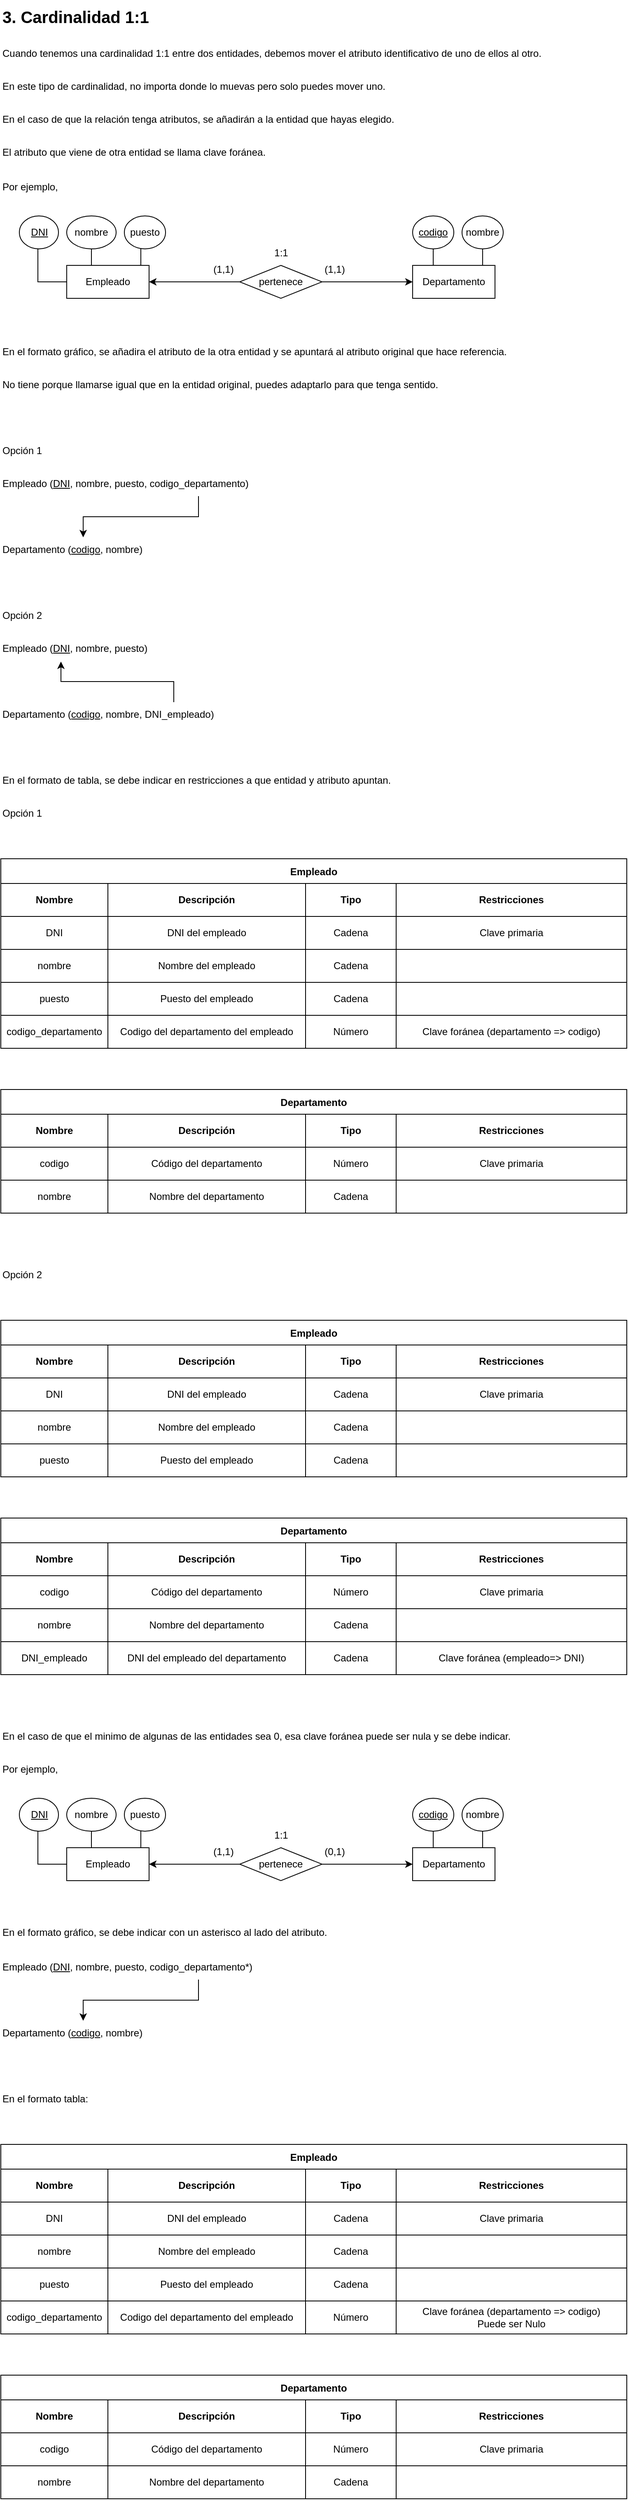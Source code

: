 <mxfile version="25.0.2">
  <diagram id="R2lEEEUBdFMjLlhIrx00" name="Page-1">
    <mxGraphModel dx="1886" dy="884" grid="1" gridSize="10" guides="1" tooltips="1" connect="1" arrows="1" fold="1" page="1" pageScale="1" pageWidth="850" pageHeight="1100" math="0" shadow="0" extFonts="Permanent Marker^https://fonts.googleapis.com/css?family=Permanent+Marker">
      <root>
        <mxCell id="0" />
        <mxCell id="1" parent="0" />
        <mxCell id="s5z8z4RTj4rYiQZwwVKc-1" value="3. Cardinalidad 1:1" style="text;html=1;align=left;verticalAlign=middle;resizable=0;points=[];autosize=1;strokeColor=none;fillColor=none;strokeWidth=0;fontSize=20;fontStyle=1" parent="1" vertex="1">
          <mxGeometry x="40" y="40" width="190" height="40" as="geometry" />
        </mxCell>
        <mxCell id="s5z8z4RTj4rYiQZwwVKc-35" value="Empleado" style="whiteSpace=wrap;html=1;align=center;" parent="1" vertex="1">
          <mxGeometry x="120" y="362" width="100" height="40" as="geometry" />
        </mxCell>
        <mxCell id="s5z8z4RTj4rYiQZwwVKc-36" style="edgeStyle=orthogonalEdgeStyle;rounded=0;orthogonalLoop=1;jettySize=auto;html=1;endArrow=none;endFill=0;" parent="1" source="s5z8z4RTj4rYiQZwwVKc-37" target="s5z8z4RTj4rYiQZwwVKc-35" edge="1">
          <mxGeometry relative="1" as="geometry" />
        </mxCell>
        <mxCell id="s5z8z4RTj4rYiQZwwVKc-37" value="nombre" style="ellipse;whiteSpace=wrap;html=1;align=center;" parent="1" vertex="1">
          <mxGeometry x="120" y="302" width="60" height="40" as="geometry" />
        </mxCell>
        <mxCell id="s5z8z4RTj4rYiQZwwVKc-38" style="edgeStyle=orthogonalEdgeStyle;rounded=0;orthogonalLoop=1;jettySize=auto;html=1;endArrow=none;endFill=0;" parent="1" edge="1">
          <mxGeometry relative="1" as="geometry">
            <Array as="points">
              <mxPoint x="85" y="382" />
            </Array>
            <mxPoint x="85" y="342" as="sourcePoint" />
            <mxPoint x="120" y="382" as="targetPoint" />
          </mxGeometry>
        </mxCell>
        <mxCell id="s5z8z4RTj4rYiQZwwVKc-39" value="DNI" style="ellipse;whiteSpace=wrap;html=1;align=center;fontStyle=4;" parent="1" vertex="1">
          <mxGeometry x="62.5" y="302" width="47.5" height="40" as="geometry" />
        </mxCell>
        <mxCell id="s5z8z4RTj4rYiQZwwVKc-40" style="edgeStyle=orthogonalEdgeStyle;rounded=0;orthogonalLoop=1;jettySize=auto;html=1;entryX=0.796;entryY=0.011;entryDx=0;entryDy=0;endArrow=none;endFill=0;entryPerimeter=0;" parent="1" source="s5z8z4RTj4rYiQZwwVKc-41" target="s5z8z4RTj4rYiQZwwVKc-35" edge="1">
          <mxGeometry relative="1" as="geometry">
            <Array as="points">
              <mxPoint x="210" y="322" />
              <mxPoint x="210" y="362" />
              <mxPoint x="200" y="362" />
            </Array>
          </mxGeometry>
        </mxCell>
        <mxCell id="s5z8z4RTj4rYiQZwwVKc-41" value="puesto" style="ellipse;whiteSpace=wrap;html=1;align=center;" parent="1" vertex="1">
          <mxGeometry x="190" y="302" width="50" height="40" as="geometry" />
        </mxCell>
        <mxCell id="s5z8z4RTj4rYiQZwwVKc-42" value="Departamento" style="whiteSpace=wrap;html=1;align=center;" parent="1" vertex="1">
          <mxGeometry x="540" y="362" width="100" height="40" as="geometry" />
        </mxCell>
        <mxCell id="s5z8z4RTj4rYiQZwwVKc-43" style="edgeStyle=orthogonalEdgeStyle;rounded=0;orthogonalLoop=1;jettySize=auto;html=1;entryX=0.25;entryY=0;entryDx=0;entryDy=0;endArrow=none;endFill=0;" parent="1" source="s5z8z4RTj4rYiQZwwVKc-44" target="s5z8z4RTj4rYiQZwwVKc-42" edge="1">
          <mxGeometry relative="1" as="geometry" />
        </mxCell>
        <mxCell id="s5z8z4RTj4rYiQZwwVKc-44" value="codigo" style="ellipse;whiteSpace=wrap;html=1;align=center;fontStyle=4;" parent="1" vertex="1">
          <mxGeometry x="540" y="302" width="50" height="40" as="geometry" />
        </mxCell>
        <mxCell id="s5z8z4RTj4rYiQZwwVKc-45" value="nombre" style="ellipse;whiteSpace=wrap;html=1;align=center;" parent="1" vertex="1">
          <mxGeometry x="600" y="302" width="50" height="40" as="geometry" />
        </mxCell>
        <mxCell id="s5z8z4RTj4rYiQZwwVKc-46" style="edgeStyle=orthogonalEdgeStyle;rounded=0;orthogonalLoop=1;jettySize=auto;html=1;entryX=0.841;entryY=-0.018;entryDx=0;entryDy=0;entryPerimeter=0;endArrow=none;endFill=0;" parent="1" source="s5z8z4RTj4rYiQZwwVKc-45" target="s5z8z4RTj4rYiQZwwVKc-42" edge="1">
          <mxGeometry relative="1" as="geometry" />
        </mxCell>
        <mxCell id="s5z8z4RTj4rYiQZwwVKc-47" style="edgeStyle=orthogonalEdgeStyle;rounded=0;orthogonalLoop=1;jettySize=auto;html=1;entryX=1;entryY=0.5;entryDx=0;entryDy=0;" parent="1" source="s5z8z4RTj4rYiQZwwVKc-49" target="s5z8z4RTj4rYiQZwwVKc-35" edge="1">
          <mxGeometry relative="1" as="geometry" />
        </mxCell>
        <mxCell id="s5z8z4RTj4rYiQZwwVKc-48" style="edgeStyle=orthogonalEdgeStyle;rounded=0;orthogonalLoop=1;jettySize=auto;html=1;entryX=0;entryY=0.5;entryDx=0;entryDy=0;" parent="1" source="s5z8z4RTj4rYiQZwwVKc-49" target="s5z8z4RTj4rYiQZwwVKc-42" edge="1">
          <mxGeometry relative="1" as="geometry" />
        </mxCell>
        <mxCell id="s5z8z4RTj4rYiQZwwVKc-49" value="pertenece" style="shape=rhombus;perimeter=rhombusPerimeter;whiteSpace=wrap;html=1;align=center;" parent="1" vertex="1">
          <mxGeometry x="330" y="362" width="100" height="40" as="geometry" />
        </mxCell>
        <mxCell id="s5z8z4RTj4rYiQZwwVKc-50" value="(1,1)" style="text;html=1;align=center;verticalAlign=middle;resizable=0;points=[];autosize=1;strokeColor=none;fillColor=none;" parent="1" vertex="1">
          <mxGeometry x="420" y="352" width="50" height="30" as="geometry" />
        </mxCell>
        <mxCell id="s5z8z4RTj4rYiQZwwVKc-51" value="(1,1)" style="text;html=1;align=center;verticalAlign=middle;resizable=0;points=[];autosize=1;strokeColor=none;fillColor=none;" parent="1" vertex="1">
          <mxGeometry x="285" y="352" width="50" height="30" as="geometry" />
        </mxCell>
        <mxCell id="s5z8z4RTj4rYiQZwwVKc-52" value="1:1" style="text;html=1;align=center;verticalAlign=middle;resizable=0;points=[];autosize=1;strokeColor=none;fillColor=none;" parent="1" vertex="1">
          <mxGeometry x="360" y="332" width="40" height="30" as="geometry" />
        </mxCell>
        <mxCell id="s5z8z4RTj4rYiQZwwVKc-93" value="Cuando tenemos una cardinalidad 1:1 entre dos entidades, debemos mover el atributo identificativo de uno de ellos al otro." style="text;html=1;align=left;verticalAlign=middle;resizable=0;points=[];autosize=1;strokeColor=none;fillColor=none;" parent="1" vertex="1">
          <mxGeometry x="40" y="90" width="680" height="30" as="geometry" />
        </mxCell>
        <mxCell id="s5z8z4RTj4rYiQZwwVKc-95" value="En este tipo de cardinalidad, no importa donde lo muevas pero solo puedes mover uno." style="text;html=1;align=left;verticalAlign=middle;resizable=0;points=[];autosize=1;strokeColor=none;fillColor=none;" parent="1" vertex="1">
          <mxGeometry x="40" y="130" width="490" height="30" as="geometry" />
        </mxCell>
        <mxCell id="s5z8z4RTj4rYiQZwwVKc-96" value="Por ejemplo," style="text;html=1;align=left;verticalAlign=middle;resizable=0;points=[];autosize=1;strokeColor=none;fillColor=none;" parent="1" vertex="1">
          <mxGeometry x="40" y="252" width="90" height="30" as="geometry" />
        </mxCell>
        <mxCell id="s5z8z4RTj4rYiQZwwVKc-97" value="En el formato gráfico, se añadira el atributo de la otra entidad y se apuntará al atributo original que hace referencia." style="text;html=1;align=left;verticalAlign=middle;resizable=0;points=[];autosize=1;strokeColor=none;fillColor=none;" parent="1" vertex="1">
          <mxGeometry x="40" y="452" width="640" height="30" as="geometry" />
        </mxCell>
        <mxCell id="s5z8z4RTj4rYiQZwwVKc-98" value="El atributo que viene de otra entidad se llama clave foránea." style="text;html=1;align=left;verticalAlign=middle;resizable=0;points=[];autosize=1;strokeColor=none;fillColor=none;" parent="1" vertex="1">
          <mxGeometry x="40" y="210" width="340" height="30" as="geometry" />
        </mxCell>
        <mxCell id="s5z8z4RTj4rYiQZwwVKc-105" style="edgeStyle=orthogonalEdgeStyle;rounded=0;orthogonalLoop=1;jettySize=auto;html=1;" parent="1" source="s5z8z4RTj4rYiQZwwVKc-99" target="s5z8z4RTj4rYiQZwwVKc-104" edge="1">
          <mxGeometry relative="1" as="geometry">
            <mxPoint x="290" y="662" as="sourcePoint" />
            <Array as="points">
              <mxPoint x="280" y="667" />
              <mxPoint x="140" y="667" />
            </Array>
          </mxGeometry>
        </mxCell>
        <mxCell id="s5z8z4RTj4rYiQZwwVKc-99" value="Empleado (&lt;u&gt;DNI&lt;/u&gt;, nombre, puesto, codigo_departamento)" style="text;html=1;align=left;verticalAlign=middle;resizable=0;points=[];autosize=1;strokeColor=none;fillColor=none;" parent="1" vertex="1">
          <mxGeometry x="40" y="612" width="320" height="30" as="geometry" />
        </mxCell>
        <mxCell id="s5z8z4RTj4rYiQZwwVKc-100" value="No tiene porque llamarse igual que en la entidad original, puedes adaptarlo para que tenga sentido." style="text;html=1;align=left;verticalAlign=middle;resizable=0;points=[];autosize=1;strokeColor=none;fillColor=none;" parent="1" vertex="1">
          <mxGeometry x="40" y="492" width="550" height="30" as="geometry" />
        </mxCell>
        <mxCell id="s5z8z4RTj4rYiQZwwVKc-101" value="Opción 1" style="text;html=1;align=left;verticalAlign=middle;resizable=0;points=[];autosize=1;strokeColor=none;fillColor=none;" parent="1" vertex="1">
          <mxGeometry x="40" y="572" width="70" height="30" as="geometry" />
        </mxCell>
        <mxCell id="s5z8z4RTj4rYiQZwwVKc-102" value="Opción 2" style="text;html=1;align=left;verticalAlign=middle;resizable=0;points=[];autosize=1;strokeColor=none;fillColor=none;" parent="1" vertex="1">
          <mxGeometry x="40" y="772" width="70" height="30" as="geometry" />
        </mxCell>
        <mxCell id="s5z8z4RTj4rYiQZwwVKc-104" value="Departamento (&lt;u&gt;codigo&lt;/u&gt;, nombre)" style="text;html=1;align=left;verticalAlign=middle;resizable=0;points=[];autosize=1;strokeColor=none;fillColor=none;" parent="1" vertex="1">
          <mxGeometry x="40" y="692" width="190" height="30" as="geometry" />
        </mxCell>
        <mxCell id="s5z8z4RTj4rYiQZwwVKc-106" value="Empleado (&lt;u&gt;DNI&lt;/u&gt;, nombre, puesto)" style="text;html=1;align=left;verticalAlign=middle;resizable=0;points=[];autosize=1;strokeColor=none;fillColor=none;" parent="1" vertex="1">
          <mxGeometry x="40" y="812" width="200" height="30" as="geometry" />
        </mxCell>
        <mxCell id="s5z8z4RTj4rYiQZwwVKc-107" value="Departamento (&lt;u&gt;codigo&lt;/u&gt;, nombre, DNI_empleado)" style="text;html=1;align=left;verticalAlign=middle;resizable=0;points=[];autosize=1;strokeColor=none;fillColor=none;" parent="1" vertex="1">
          <mxGeometry x="40" y="892" width="280" height="30" as="geometry" />
        </mxCell>
        <mxCell id="s5z8z4RTj4rYiQZwwVKc-109" style="edgeStyle=orthogonalEdgeStyle;rounded=0;orthogonalLoop=1;jettySize=auto;html=1;entryX=0.365;entryY=1.024;entryDx=0;entryDy=0;entryPerimeter=0;" parent="1" source="s5z8z4RTj4rYiQZwwVKc-107" target="s5z8z4RTj4rYiQZwwVKc-106" edge="1">
          <mxGeometry relative="1" as="geometry">
            <Array as="points">
              <mxPoint x="250" y="867" />
              <mxPoint x="113" y="867" />
            </Array>
          </mxGeometry>
        </mxCell>
        <mxCell id="s5z8z4RTj4rYiQZwwVKc-110" value="En el caso de que la relación tenga atributos, se añadirán a la entidad que hayas elegido." style="text;html=1;align=left;verticalAlign=middle;resizable=0;points=[];autosize=1;strokeColor=none;fillColor=none;" parent="1" vertex="1">
          <mxGeometry x="40" y="170" width="500" height="30" as="geometry" />
        </mxCell>
        <mxCell id="s5z8z4RTj4rYiQZwwVKc-111" value="En el formato de tabla, se debe indicar en restricciones a que entidad y atributo apuntan." style="text;html=1;align=left;verticalAlign=middle;resizable=0;points=[];autosize=1;strokeColor=none;fillColor=none;" parent="1" vertex="1">
          <mxGeometry x="40" y="972" width="500" height="30" as="geometry" />
        </mxCell>
        <mxCell id="s5z8z4RTj4rYiQZwwVKc-112" value="Empleado" style="shape=table;startSize=30;container=1;collapsible=0;childLayout=tableLayout;fontStyle=1" parent="1" vertex="1">
          <mxGeometry x="40" y="1082" width="760" height="230" as="geometry" />
        </mxCell>
        <mxCell id="s5z8z4RTj4rYiQZwwVKc-113" value="" style="shape=tableRow;horizontal=0;startSize=0;swimlaneHead=0;swimlaneBody=0;strokeColor=inherit;top=0;left=0;bottom=0;right=0;collapsible=0;dropTarget=0;fillColor=none;points=[[0,0.5],[1,0.5]];portConstraint=eastwest;" parent="s5z8z4RTj4rYiQZwwVKc-112" vertex="1">
          <mxGeometry y="30" width="760" height="40" as="geometry" />
        </mxCell>
        <mxCell id="s5z8z4RTj4rYiQZwwVKc-114" value="&lt;b&gt;Nombre&lt;/b&gt;" style="shape=partialRectangle;html=1;whiteSpace=wrap;connectable=0;strokeColor=inherit;overflow=hidden;fillColor=none;top=0;left=0;bottom=0;right=0;pointerEvents=1;" parent="s5z8z4RTj4rYiQZwwVKc-113" vertex="1">
          <mxGeometry width="130" height="40" as="geometry">
            <mxRectangle width="130" height="40" as="alternateBounds" />
          </mxGeometry>
        </mxCell>
        <mxCell id="s5z8z4RTj4rYiQZwwVKc-115" value="&lt;b&gt;Descripción&lt;/b&gt;" style="shape=partialRectangle;html=1;whiteSpace=wrap;connectable=0;strokeColor=inherit;overflow=hidden;fillColor=none;top=0;left=0;bottom=0;right=0;pointerEvents=1;" parent="s5z8z4RTj4rYiQZwwVKc-113" vertex="1">
          <mxGeometry x="130" width="240" height="40" as="geometry">
            <mxRectangle width="240" height="40" as="alternateBounds" />
          </mxGeometry>
        </mxCell>
        <mxCell id="s5z8z4RTj4rYiQZwwVKc-116" value="&lt;b&gt;Tipo&lt;/b&gt;" style="shape=partialRectangle;html=1;whiteSpace=wrap;connectable=0;strokeColor=inherit;overflow=hidden;fillColor=none;top=0;left=0;bottom=0;right=0;pointerEvents=1;" parent="s5z8z4RTj4rYiQZwwVKc-113" vertex="1">
          <mxGeometry x="370" width="110" height="40" as="geometry">
            <mxRectangle width="110" height="40" as="alternateBounds" />
          </mxGeometry>
        </mxCell>
        <mxCell id="s5z8z4RTj4rYiQZwwVKc-117" value="&lt;b&gt;Restricciones&lt;/b&gt;" style="shape=partialRectangle;html=1;whiteSpace=wrap;connectable=0;strokeColor=inherit;overflow=hidden;fillColor=none;top=0;left=0;bottom=0;right=0;pointerEvents=1;" parent="s5z8z4RTj4rYiQZwwVKc-113" vertex="1">
          <mxGeometry x="480" width="280" height="40" as="geometry">
            <mxRectangle width="280" height="40" as="alternateBounds" />
          </mxGeometry>
        </mxCell>
        <mxCell id="s5z8z4RTj4rYiQZwwVKc-118" value="" style="shape=tableRow;horizontal=0;startSize=0;swimlaneHead=0;swimlaneBody=0;strokeColor=inherit;top=0;left=0;bottom=0;right=0;collapsible=0;dropTarget=0;fillColor=none;points=[[0,0.5],[1,0.5]];portConstraint=eastwest;" parent="s5z8z4RTj4rYiQZwwVKc-112" vertex="1">
          <mxGeometry y="70" width="760" height="40" as="geometry" />
        </mxCell>
        <mxCell id="s5z8z4RTj4rYiQZwwVKc-119" value="DNI" style="shape=partialRectangle;html=1;whiteSpace=wrap;connectable=0;strokeColor=inherit;overflow=hidden;fillColor=none;top=0;left=0;bottom=0;right=0;pointerEvents=1;" parent="s5z8z4RTj4rYiQZwwVKc-118" vertex="1">
          <mxGeometry width="130" height="40" as="geometry">
            <mxRectangle width="130" height="40" as="alternateBounds" />
          </mxGeometry>
        </mxCell>
        <mxCell id="s5z8z4RTj4rYiQZwwVKc-120" value="DNI del empleado" style="shape=partialRectangle;html=1;whiteSpace=wrap;connectable=0;strokeColor=inherit;overflow=hidden;fillColor=none;top=0;left=0;bottom=0;right=0;pointerEvents=1;" parent="s5z8z4RTj4rYiQZwwVKc-118" vertex="1">
          <mxGeometry x="130" width="240" height="40" as="geometry">
            <mxRectangle width="240" height="40" as="alternateBounds" />
          </mxGeometry>
        </mxCell>
        <mxCell id="s5z8z4RTj4rYiQZwwVKc-121" value="Cadena" style="shape=partialRectangle;html=1;whiteSpace=wrap;connectable=0;strokeColor=inherit;overflow=hidden;fillColor=none;top=0;left=0;bottom=0;right=0;pointerEvents=1;" parent="s5z8z4RTj4rYiQZwwVKc-118" vertex="1">
          <mxGeometry x="370" width="110" height="40" as="geometry">
            <mxRectangle width="110" height="40" as="alternateBounds" />
          </mxGeometry>
        </mxCell>
        <mxCell id="s5z8z4RTj4rYiQZwwVKc-122" value="Clave primaria" style="shape=partialRectangle;html=1;whiteSpace=wrap;connectable=0;strokeColor=inherit;overflow=hidden;fillColor=none;top=0;left=0;bottom=0;right=0;pointerEvents=1;" parent="s5z8z4RTj4rYiQZwwVKc-118" vertex="1">
          <mxGeometry x="480" width="280" height="40" as="geometry">
            <mxRectangle width="280" height="40" as="alternateBounds" />
          </mxGeometry>
        </mxCell>
        <mxCell id="s5z8z4RTj4rYiQZwwVKc-123" style="shape=tableRow;horizontal=0;startSize=0;swimlaneHead=0;swimlaneBody=0;strokeColor=inherit;top=0;left=0;bottom=0;right=0;collapsible=0;dropTarget=0;fillColor=none;points=[[0,0.5],[1,0.5]];portConstraint=eastwest;" parent="s5z8z4RTj4rYiQZwwVKc-112" vertex="1">
          <mxGeometry y="110" width="760" height="40" as="geometry" />
        </mxCell>
        <mxCell id="s5z8z4RTj4rYiQZwwVKc-124" value="nombre" style="shape=partialRectangle;html=1;whiteSpace=wrap;connectable=0;strokeColor=inherit;overflow=hidden;fillColor=none;top=0;left=0;bottom=0;right=0;pointerEvents=1;" parent="s5z8z4RTj4rYiQZwwVKc-123" vertex="1">
          <mxGeometry width="130" height="40" as="geometry">
            <mxRectangle width="130" height="40" as="alternateBounds" />
          </mxGeometry>
        </mxCell>
        <mxCell id="s5z8z4RTj4rYiQZwwVKc-125" value="Nombre del empleado" style="shape=partialRectangle;html=1;whiteSpace=wrap;connectable=0;strokeColor=inherit;overflow=hidden;fillColor=none;top=0;left=0;bottom=0;right=0;pointerEvents=1;" parent="s5z8z4RTj4rYiQZwwVKc-123" vertex="1">
          <mxGeometry x="130" width="240" height="40" as="geometry">
            <mxRectangle width="240" height="40" as="alternateBounds" />
          </mxGeometry>
        </mxCell>
        <mxCell id="s5z8z4RTj4rYiQZwwVKc-126" value="Cadena" style="shape=partialRectangle;html=1;whiteSpace=wrap;connectable=0;strokeColor=inherit;overflow=hidden;fillColor=none;top=0;left=0;bottom=0;right=0;pointerEvents=1;" parent="s5z8z4RTj4rYiQZwwVKc-123" vertex="1">
          <mxGeometry x="370" width="110" height="40" as="geometry">
            <mxRectangle width="110" height="40" as="alternateBounds" />
          </mxGeometry>
        </mxCell>
        <mxCell id="s5z8z4RTj4rYiQZwwVKc-127" style="shape=partialRectangle;html=1;whiteSpace=wrap;connectable=0;strokeColor=inherit;overflow=hidden;fillColor=none;top=0;left=0;bottom=0;right=0;pointerEvents=1;" parent="s5z8z4RTj4rYiQZwwVKc-123" vertex="1">
          <mxGeometry x="480" width="280" height="40" as="geometry">
            <mxRectangle width="280" height="40" as="alternateBounds" />
          </mxGeometry>
        </mxCell>
        <mxCell id="s5z8z4RTj4rYiQZwwVKc-128" style="shape=tableRow;horizontal=0;startSize=0;swimlaneHead=0;swimlaneBody=0;strokeColor=inherit;top=0;left=0;bottom=0;right=0;collapsible=0;dropTarget=0;fillColor=none;points=[[0,0.5],[1,0.5]];portConstraint=eastwest;" parent="s5z8z4RTj4rYiQZwwVKc-112" vertex="1">
          <mxGeometry y="150" width="760" height="40" as="geometry" />
        </mxCell>
        <mxCell id="s5z8z4RTj4rYiQZwwVKc-129" value="puesto" style="shape=partialRectangle;html=1;whiteSpace=wrap;connectable=0;strokeColor=inherit;overflow=hidden;fillColor=none;top=0;left=0;bottom=0;right=0;pointerEvents=1;" parent="s5z8z4RTj4rYiQZwwVKc-128" vertex="1">
          <mxGeometry width="130" height="40" as="geometry">
            <mxRectangle width="130" height="40" as="alternateBounds" />
          </mxGeometry>
        </mxCell>
        <mxCell id="s5z8z4RTj4rYiQZwwVKc-130" value="Puesto del empleado" style="shape=partialRectangle;html=1;whiteSpace=wrap;connectable=0;strokeColor=inherit;overflow=hidden;fillColor=none;top=0;left=0;bottom=0;right=0;pointerEvents=1;" parent="s5z8z4RTj4rYiQZwwVKc-128" vertex="1">
          <mxGeometry x="130" width="240" height="40" as="geometry">
            <mxRectangle width="240" height="40" as="alternateBounds" />
          </mxGeometry>
        </mxCell>
        <mxCell id="s5z8z4RTj4rYiQZwwVKc-131" value="Cadena" style="shape=partialRectangle;html=1;whiteSpace=wrap;connectable=0;strokeColor=inherit;overflow=hidden;fillColor=none;top=0;left=0;bottom=0;right=0;pointerEvents=1;" parent="s5z8z4RTj4rYiQZwwVKc-128" vertex="1">
          <mxGeometry x="370" width="110" height="40" as="geometry">
            <mxRectangle width="110" height="40" as="alternateBounds" />
          </mxGeometry>
        </mxCell>
        <mxCell id="s5z8z4RTj4rYiQZwwVKc-132" value="" style="shape=partialRectangle;html=1;whiteSpace=wrap;connectable=0;strokeColor=inherit;overflow=hidden;fillColor=none;top=0;left=0;bottom=0;right=0;pointerEvents=1;" parent="s5z8z4RTj4rYiQZwwVKc-128" vertex="1">
          <mxGeometry x="480" width="280" height="40" as="geometry">
            <mxRectangle width="280" height="40" as="alternateBounds" />
          </mxGeometry>
        </mxCell>
        <mxCell id="s5z8z4RTj4rYiQZwwVKc-133" style="shape=tableRow;horizontal=0;startSize=0;swimlaneHead=0;swimlaneBody=0;strokeColor=inherit;top=0;left=0;bottom=0;right=0;collapsible=0;dropTarget=0;fillColor=none;points=[[0,0.5],[1,0.5]];portConstraint=eastwest;" parent="s5z8z4RTj4rYiQZwwVKc-112" vertex="1">
          <mxGeometry y="190" width="760" height="40" as="geometry" />
        </mxCell>
        <mxCell id="s5z8z4RTj4rYiQZwwVKc-134" value="&lt;span style=&quot;text-align: left; text-wrap: nowrap;&quot;&gt;codigo_departamento&lt;/span&gt;" style="shape=partialRectangle;html=1;whiteSpace=wrap;connectable=0;strokeColor=inherit;overflow=hidden;fillColor=none;top=0;left=0;bottom=0;right=0;pointerEvents=1;" parent="s5z8z4RTj4rYiQZwwVKc-133" vertex="1">
          <mxGeometry width="130" height="40" as="geometry">
            <mxRectangle width="130" height="40" as="alternateBounds" />
          </mxGeometry>
        </mxCell>
        <mxCell id="s5z8z4RTj4rYiQZwwVKc-135" value="Codigo del departamento del empleado" style="shape=partialRectangle;html=1;whiteSpace=wrap;connectable=0;strokeColor=inherit;overflow=hidden;fillColor=none;top=0;left=0;bottom=0;right=0;pointerEvents=1;" parent="s5z8z4RTj4rYiQZwwVKc-133" vertex="1">
          <mxGeometry x="130" width="240" height="40" as="geometry">
            <mxRectangle width="240" height="40" as="alternateBounds" />
          </mxGeometry>
        </mxCell>
        <mxCell id="s5z8z4RTj4rYiQZwwVKc-136" value="Número" style="shape=partialRectangle;html=1;whiteSpace=wrap;connectable=0;strokeColor=inherit;overflow=hidden;fillColor=none;top=0;left=0;bottom=0;right=0;pointerEvents=1;" parent="s5z8z4RTj4rYiQZwwVKc-133" vertex="1">
          <mxGeometry x="370" width="110" height="40" as="geometry">
            <mxRectangle width="110" height="40" as="alternateBounds" />
          </mxGeometry>
        </mxCell>
        <mxCell id="s5z8z4RTj4rYiQZwwVKc-137" value="Clave foránea (departamento =&amp;gt; codigo)" style="shape=partialRectangle;html=1;whiteSpace=wrap;connectable=0;strokeColor=inherit;overflow=hidden;fillColor=none;top=0;left=0;bottom=0;right=0;pointerEvents=1;" parent="s5z8z4RTj4rYiQZwwVKc-133" vertex="1">
          <mxGeometry x="480" width="280" height="40" as="geometry">
            <mxRectangle width="280" height="40" as="alternateBounds" />
          </mxGeometry>
        </mxCell>
        <mxCell id="s5z8z4RTj4rYiQZwwVKc-153" value="Departamento" style="shape=table;startSize=30;container=1;collapsible=0;childLayout=tableLayout;fontStyle=1" parent="1" vertex="1">
          <mxGeometry x="40" y="1362" width="760" height="150" as="geometry" />
        </mxCell>
        <mxCell id="s5z8z4RTj4rYiQZwwVKc-154" value="" style="shape=tableRow;horizontal=0;startSize=0;swimlaneHead=0;swimlaneBody=0;strokeColor=inherit;top=0;left=0;bottom=0;right=0;collapsible=0;dropTarget=0;fillColor=none;points=[[0,0.5],[1,0.5]];portConstraint=eastwest;" parent="s5z8z4RTj4rYiQZwwVKc-153" vertex="1">
          <mxGeometry y="30" width="760" height="40" as="geometry" />
        </mxCell>
        <mxCell id="s5z8z4RTj4rYiQZwwVKc-155" value="&lt;b&gt;Nombre&lt;/b&gt;" style="shape=partialRectangle;html=1;whiteSpace=wrap;connectable=0;strokeColor=inherit;overflow=hidden;fillColor=none;top=0;left=0;bottom=0;right=0;pointerEvents=1;" parent="s5z8z4RTj4rYiQZwwVKc-154" vertex="1">
          <mxGeometry width="130" height="40" as="geometry">
            <mxRectangle width="130" height="40" as="alternateBounds" />
          </mxGeometry>
        </mxCell>
        <mxCell id="s5z8z4RTj4rYiQZwwVKc-156" value="&lt;b&gt;Descripción&lt;/b&gt;" style="shape=partialRectangle;html=1;whiteSpace=wrap;connectable=0;strokeColor=inherit;overflow=hidden;fillColor=none;top=0;left=0;bottom=0;right=0;pointerEvents=1;" parent="s5z8z4RTj4rYiQZwwVKc-154" vertex="1">
          <mxGeometry x="130" width="240" height="40" as="geometry">
            <mxRectangle width="240" height="40" as="alternateBounds" />
          </mxGeometry>
        </mxCell>
        <mxCell id="s5z8z4RTj4rYiQZwwVKc-157" value="&lt;b&gt;Tipo&lt;/b&gt;" style="shape=partialRectangle;html=1;whiteSpace=wrap;connectable=0;strokeColor=inherit;overflow=hidden;fillColor=none;top=0;left=0;bottom=0;right=0;pointerEvents=1;" parent="s5z8z4RTj4rYiQZwwVKc-154" vertex="1">
          <mxGeometry x="370" width="110" height="40" as="geometry">
            <mxRectangle width="110" height="40" as="alternateBounds" />
          </mxGeometry>
        </mxCell>
        <mxCell id="s5z8z4RTj4rYiQZwwVKc-158" value="&lt;b&gt;Restricciones&lt;/b&gt;" style="shape=partialRectangle;html=1;whiteSpace=wrap;connectable=0;strokeColor=inherit;overflow=hidden;fillColor=none;top=0;left=0;bottom=0;right=0;pointerEvents=1;" parent="s5z8z4RTj4rYiQZwwVKc-154" vertex="1">
          <mxGeometry x="480" width="280" height="40" as="geometry">
            <mxRectangle width="280" height="40" as="alternateBounds" />
          </mxGeometry>
        </mxCell>
        <mxCell id="s5z8z4RTj4rYiQZwwVKc-159" value="" style="shape=tableRow;horizontal=0;startSize=0;swimlaneHead=0;swimlaneBody=0;strokeColor=inherit;top=0;left=0;bottom=0;right=0;collapsible=0;dropTarget=0;fillColor=none;points=[[0,0.5],[1,0.5]];portConstraint=eastwest;" parent="s5z8z4RTj4rYiQZwwVKc-153" vertex="1">
          <mxGeometry y="70" width="760" height="40" as="geometry" />
        </mxCell>
        <mxCell id="s5z8z4RTj4rYiQZwwVKc-160" value="codigo" style="shape=partialRectangle;html=1;whiteSpace=wrap;connectable=0;strokeColor=inherit;overflow=hidden;fillColor=none;top=0;left=0;bottom=0;right=0;pointerEvents=1;" parent="s5z8z4RTj4rYiQZwwVKc-159" vertex="1">
          <mxGeometry width="130" height="40" as="geometry">
            <mxRectangle width="130" height="40" as="alternateBounds" />
          </mxGeometry>
        </mxCell>
        <mxCell id="s5z8z4RTj4rYiQZwwVKc-161" value="Código del departamento" style="shape=partialRectangle;html=1;whiteSpace=wrap;connectable=0;strokeColor=inherit;overflow=hidden;fillColor=none;top=0;left=0;bottom=0;right=0;pointerEvents=1;" parent="s5z8z4RTj4rYiQZwwVKc-159" vertex="1">
          <mxGeometry x="130" width="240" height="40" as="geometry">
            <mxRectangle width="240" height="40" as="alternateBounds" />
          </mxGeometry>
        </mxCell>
        <mxCell id="s5z8z4RTj4rYiQZwwVKc-162" value="Número" style="shape=partialRectangle;html=1;whiteSpace=wrap;connectable=0;strokeColor=inherit;overflow=hidden;fillColor=none;top=0;left=0;bottom=0;right=0;pointerEvents=1;" parent="s5z8z4RTj4rYiQZwwVKc-159" vertex="1">
          <mxGeometry x="370" width="110" height="40" as="geometry">
            <mxRectangle width="110" height="40" as="alternateBounds" />
          </mxGeometry>
        </mxCell>
        <mxCell id="s5z8z4RTj4rYiQZwwVKc-163" value="Clave primaria" style="shape=partialRectangle;html=1;whiteSpace=wrap;connectable=0;strokeColor=inherit;overflow=hidden;fillColor=none;top=0;left=0;bottom=0;right=0;pointerEvents=1;" parent="s5z8z4RTj4rYiQZwwVKc-159" vertex="1">
          <mxGeometry x="480" width="280" height="40" as="geometry">
            <mxRectangle width="280" height="40" as="alternateBounds" />
          </mxGeometry>
        </mxCell>
        <mxCell id="s5z8z4RTj4rYiQZwwVKc-164" style="shape=tableRow;horizontal=0;startSize=0;swimlaneHead=0;swimlaneBody=0;strokeColor=inherit;top=0;left=0;bottom=0;right=0;collapsible=0;dropTarget=0;fillColor=none;points=[[0,0.5],[1,0.5]];portConstraint=eastwest;" parent="s5z8z4RTj4rYiQZwwVKc-153" vertex="1">
          <mxGeometry y="110" width="760" height="40" as="geometry" />
        </mxCell>
        <mxCell id="s5z8z4RTj4rYiQZwwVKc-165" value="nombre" style="shape=partialRectangle;html=1;whiteSpace=wrap;connectable=0;strokeColor=inherit;overflow=hidden;fillColor=none;top=0;left=0;bottom=0;right=0;pointerEvents=1;" parent="s5z8z4RTj4rYiQZwwVKc-164" vertex="1">
          <mxGeometry width="130" height="40" as="geometry">
            <mxRectangle width="130" height="40" as="alternateBounds" />
          </mxGeometry>
        </mxCell>
        <mxCell id="s5z8z4RTj4rYiQZwwVKc-166" value="Nombre del departamento" style="shape=partialRectangle;html=1;whiteSpace=wrap;connectable=0;strokeColor=inherit;overflow=hidden;fillColor=none;top=0;left=0;bottom=0;right=0;pointerEvents=1;" parent="s5z8z4RTj4rYiQZwwVKc-164" vertex="1">
          <mxGeometry x="130" width="240" height="40" as="geometry">
            <mxRectangle width="240" height="40" as="alternateBounds" />
          </mxGeometry>
        </mxCell>
        <mxCell id="s5z8z4RTj4rYiQZwwVKc-167" value="Cadena" style="shape=partialRectangle;html=1;whiteSpace=wrap;connectable=0;strokeColor=inherit;overflow=hidden;fillColor=none;top=0;left=0;bottom=0;right=0;pointerEvents=1;" parent="s5z8z4RTj4rYiQZwwVKc-164" vertex="1">
          <mxGeometry x="370" width="110" height="40" as="geometry">
            <mxRectangle width="110" height="40" as="alternateBounds" />
          </mxGeometry>
        </mxCell>
        <mxCell id="s5z8z4RTj4rYiQZwwVKc-168" style="shape=partialRectangle;html=1;whiteSpace=wrap;connectable=0;strokeColor=inherit;overflow=hidden;fillColor=none;top=0;left=0;bottom=0;right=0;pointerEvents=1;" parent="s5z8z4RTj4rYiQZwwVKc-164" vertex="1">
          <mxGeometry x="480" width="280" height="40" as="geometry">
            <mxRectangle width="280" height="40" as="alternateBounds" />
          </mxGeometry>
        </mxCell>
        <mxCell id="s5z8z4RTj4rYiQZwwVKc-194" value="Opción 1" style="text;html=1;align=left;verticalAlign=middle;resizable=0;points=[];autosize=1;strokeColor=none;fillColor=none;" parent="1" vertex="1">
          <mxGeometry x="40" y="1012" width="70" height="30" as="geometry" />
        </mxCell>
        <mxCell id="s5z8z4RTj4rYiQZwwVKc-237" value="Empleado" style="shape=table;startSize=30;container=1;collapsible=0;childLayout=tableLayout;fontStyle=1" parent="1" vertex="1">
          <mxGeometry x="40" y="1642" width="760" height="190" as="geometry" />
        </mxCell>
        <mxCell id="s5z8z4RTj4rYiQZwwVKc-238" value="" style="shape=tableRow;horizontal=0;startSize=0;swimlaneHead=0;swimlaneBody=0;strokeColor=inherit;top=0;left=0;bottom=0;right=0;collapsible=0;dropTarget=0;fillColor=none;points=[[0,0.5],[1,0.5]];portConstraint=eastwest;" parent="s5z8z4RTj4rYiQZwwVKc-237" vertex="1">
          <mxGeometry y="30" width="760" height="40" as="geometry" />
        </mxCell>
        <mxCell id="s5z8z4RTj4rYiQZwwVKc-239" value="&lt;b&gt;Nombre&lt;/b&gt;" style="shape=partialRectangle;html=1;whiteSpace=wrap;connectable=0;strokeColor=inherit;overflow=hidden;fillColor=none;top=0;left=0;bottom=0;right=0;pointerEvents=1;" parent="s5z8z4RTj4rYiQZwwVKc-238" vertex="1">
          <mxGeometry width="130" height="40" as="geometry">
            <mxRectangle width="130" height="40" as="alternateBounds" />
          </mxGeometry>
        </mxCell>
        <mxCell id="s5z8z4RTj4rYiQZwwVKc-240" value="&lt;b&gt;Descripción&lt;/b&gt;" style="shape=partialRectangle;html=1;whiteSpace=wrap;connectable=0;strokeColor=inherit;overflow=hidden;fillColor=none;top=0;left=0;bottom=0;right=0;pointerEvents=1;" parent="s5z8z4RTj4rYiQZwwVKc-238" vertex="1">
          <mxGeometry x="130" width="240" height="40" as="geometry">
            <mxRectangle width="240" height="40" as="alternateBounds" />
          </mxGeometry>
        </mxCell>
        <mxCell id="s5z8z4RTj4rYiQZwwVKc-241" value="&lt;b&gt;Tipo&lt;/b&gt;" style="shape=partialRectangle;html=1;whiteSpace=wrap;connectable=0;strokeColor=inherit;overflow=hidden;fillColor=none;top=0;left=0;bottom=0;right=0;pointerEvents=1;" parent="s5z8z4RTj4rYiQZwwVKc-238" vertex="1">
          <mxGeometry x="370" width="110" height="40" as="geometry">
            <mxRectangle width="110" height="40" as="alternateBounds" />
          </mxGeometry>
        </mxCell>
        <mxCell id="s5z8z4RTj4rYiQZwwVKc-242" value="&lt;b&gt;Restricciones&lt;/b&gt;" style="shape=partialRectangle;html=1;whiteSpace=wrap;connectable=0;strokeColor=inherit;overflow=hidden;fillColor=none;top=0;left=0;bottom=0;right=0;pointerEvents=1;" parent="s5z8z4RTj4rYiQZwwVKc-238" vertex="1">
          <mxGeometry x="480" width="280" height="40" as="geometry">
            <mxRectangle width="280" height="40" as="alternateBounds" />
          </mxGeometry>
        </mxCell>
        <mxCell id="s5z8z4RTj4rYiQZwwVKc-243" value="" style="shape=tableRow;horizontal=0;startSize=0;swimlaneHead=0;swimlaneBody=0;strokeColor=inherit;top=0;left=0;bottom=0;right=0;collapsible=0;dropTarget=0;fillColor=none;points=[[0,0.5],[1,0.5]];portConstraint=eastwest;" parent="s5z8z4RTj4rYiQZwwVKc-237" vertex="1">
          <mxGeometry y="70" width="760" height="40" as="geometry" />
        </mxCell>
        <mxCell id="s5z8z4RTj4rYiQZwwVKc-244" value="DNI" style="shape=partialRectangle;html=1;whiteSpace=wrap;connectable=0;strokeColor=inherit;overflow=hidden;fillColor=none;top=0;left=0;bottom=0;right=0;pointerEvents=1;" parent="s5z8z4RTj4rYiQZwwVKc-243" vertex="1">
          <mxGeometry width="130" height="40" as="geometry">
            <mxRectangle width="130" height="40" as="alternateBounds" />
          </mxGeometry>
        </mxCell>
        <mxCell id="s5z8z4RTj4rYiQZwwVKc-245" value="DNI del empleado" style="shape=partialRectangle;html=1;whiteSpace=wrap;connectable=0;strokeColor=inherit;overflow=hidden;fillColor=none;top=0;left=0;bottom=0;right=0;pointerEvents=1;" parent="s5z8z4RTj4rYiQZwwVKc-243" vertex="1">
          <mxGeometry x="130" width="240" height="40" as="geometry">
            <mxRectangle width="240" height="40" as="alternateBounds" />
          </mxGeometry>
        </mxCell>
        <mxCell id="s5z8z4RTj4rYiQZwwVKc-246" value="Cadena" style="shape=partialRectangle;html=1;whiteSpace=wrap;connectable=0;strokeColor=inherit;overflow=hidden;fillColor=none;top=0;left=0;bottom=0;right=0;pointerEvents=1;" parent="s5z8z4RTj4rYiQZwwVKc-243" vertex="1">
          <mxGeometry x="370" width="110" height="40" as="geometry">
            <mxRectangle width="110" height="40" as="alternateBounds" />
          </mxGeometry>
        </mxCell>
        <mxCell id="s5z8z4RTj4rYiQZwwVKc-247" value="Clave primaria" style="shape=partialRectangle;html=1;whiteSpace=wrap;connectable=0;strokeColor=inherit;overflow=hidden;fillColor=none;top=0;left=0;bottom=0;right=0;pointerEvents=1;" parent="s5z8z4RTj4rYiQZwwVKc-243" vertex="1">
          <mxGeometry x="480" width="280" height="40" as="geometry">
            <mxRectangle width="280" height="40" as="alternateBounds" />
          </mxGeometry>
        </mxCell>
        <mxCell id="s5z8z4RTj4rYiQZwwVKc-248" style="shape=tableRow;horizontal=0;startSize=0;swimlaneHead=0;swimlaneBody=0;strokeColor=inherit;top=0;left=0;bottom=0;right=0;collapsible=0;dropTarget=0;fillColor=none;points=[[0,0.5],[1,0.5]];portConstraint=eastwest;" parent="s5z8z4RTj4rYiQZwwVKc-237" vertex="1">
          <mxGeometry y="110" width="760" height="40" as="geometry" />
        </mxCell>
        <mxCell id="s5z8z4RTj4rYiQZwwVKc-249" value="nombre" style="shape=partialRectangle;html=1;whiteSpace=wrap;connectable=0;strokeColor=inherit;overflow=hidden;fillColor=none;top=0;left=0;bottom=0;right=0;pointerEvents=1;" parent="s5z8z4RTj4rYiQZwwVKc-248" vertex="1">
          <mxGeometry width="130" height="40" as="geometry">
            <mxRectangle width="130" height="40" as="alternateBounds" />
          </mxGeometry>
        </mxCell>
        <mxCell id="s5z8z4RTj4rYiQZwwVKc-250" value="Nombre del empleado" style="shape=partialRectangle;html=1;whiteSpace=wrap;connectable=0;strokeColor=inherit;overflow=hidden;fillColor=none;top=0;left=0;bottom=0;right=0;pointerEvents=1;" parent="s5z8z4RTj4rYiQZwwVKc-248" vertex="1">
          <mxGeometry x="130" width="240" height="40" as="geometry">
            <mxRectangle width="240" height="40" as="alternateBounds" />
          </mxGeometry>
        </mxCell>
        <mxCell id="s5z8z4RTj4rYiQZwwVKc-251" value="Cadena" style="shape=partialRectangle;html=1;whiteSpace=wrap;connectable=0;strokeColor=inherit;overflow=hidden;fillColor=none;top=0;left=0;bottom=0;right=0;pointerEvents=1;" parent="s5z8z4RTj4rYiQZwwVKc-248" vertex="1">
          <mxGeometry x="370" width="110" height="40" as="geometry">
            <mxRectangle width="110" height="40" as="alternateBounds" />
          </mxGeometry>
        </mxCell>
        <mxCell id="s5z8z4RTj4rYiQZwwVKc-252" style="shape=partialRectangle;html=1;whiteSpace=wrap;connectable=0;strokeColor=inherit;overflow=hidden;fillColor=none;top=0;left=0;bottom=0;right=0;pointerEvents=1;" parent="s5z8z4RTj4rYiQZwwVKc-248" vertex="1">
          <mxGeometry x="480" width="280" height="40" as="geometry">
            <mxRectangle width="280" height="40" as="alternateBounds" />
          </mxGeometry>
        </mxCell>
        <mxCell id="s5z8z4RTj4rYiQZwwVKc-253" style="shape=tableRow;horizontal=0;startSize=0;swimlaneHead=0;swimlaneBody=0;strokeColor=inherit;top=0;left=0;bottom=0;right=0;collapsible=0;dropTarget=0;fillColor=none;points=[[0,0.5],[1,0.5]];portConstraint=eastwest;" parent="s5z8z4RTj4rYiQZwwVKc-237" vertex="1">
          <mxGeometry y="150" width="760" height="40" as="geometry" />
        </mxCell>
        <mxCell id="s5z8z4RTj4rYiQZwwVKc-254" value="puesto" style="shape=partialRectangle;html=1;whiteSpace=wrap;connectable=0;strokeColor=inherit;overflow=hidden;fillColor=none;top=0;left=0;bottom=0;right=0;pointerEvents=1;" parent="s5z8z4RTj4rYiQZwwVKc-253" vertex="1">
          <mxGeometry width="130" height="40" as="geometry">
            <mxRectangle width="130" height="40" as="alternateBounds" />
          </mxGeometry>
        </mxCell>
        <mxCell id="s5z8z4RTj4rYiQZwwVKc-255" value="Puesto del empleado" style="shape=partialRectangle;html=1;whiteSpace=wrap;connectable=0;strokeColor=inherit;overflow=hidden;fillColor=none;top=0;left=0;bottom=0;right=0;pointerEvents=1;" parent="s5z8z4RTj4rYiQZwwVKc-253" vertex="1">
          <mxGeometry x="130" width="240" height="40" as="geometry">
            <mxRectangle width="240" height="40" as="alternateBounds" />
          </mxGeometry>
        </mxCell>
        <mxCell id="s5z8z4RTj4rYiQZwwVKc-256" value="Cadena" style="shape=partialRectangle;html=1;whiteSpace=wrap;connectable=0;strokeColor=inherit;overflow=hidden;fillColor=none;top=0;left=0;bottom=0;right=0;pointerEvents=1;" parent="s5z8z4RTj4rYiQZwwVKc-253" vertex="1">
          <mxGeometry x="370" width="110" height="40" as="geometry">
            <mxRectangle width="110" height="40" as="alternateBounds" />
          </mxGeometry>
        </mxCell>
        <mxCell id="s5z8z4RTj4rYiQZwwVKc-257" value="" style="shape=partialRectangle;html=1;whiteSpace=wrap;connectable=0;strokeColor=inherit;overflow=hidden;fillColor=none;top=0;left=0;bottom=0;right=0;pointerEvents=1;" parent="s5z8z4RTj4rYiQZwwVKc-253" vertex="1">
          <mxGeometry x="480" width="280" height="40" as="geometry">
            <mxRectangle width="280" height="40" as="alternateBounds" />
          </mxGeometry>
        </mxCell>
        <mxCell id="s5z8z4RTj4rYiQZwwVKc-263" value="Departamento" style="shape=table;startSize=30;container=1;collapsible=0;childLayout=tableLayout;fontStyle=1" parent="1" vertex="1">
          <mxGeometry x="40" y="1882" width="760" height="190" as="geometry" />
        </mxCell>
        <mxCell id="s5z8z4RTj4rYiQZwwVKc-264" value="" style="shape=tableRow;horizontal=0;startSize=0;swimlaneHead=0;swimlaneBody=0;strokeColor=inherit;top=0;left=0;bottom=0;right=0;collapsible=0;dropTarget=0;fillColor=none;points=[[0,0.5],[1,0.5]];portConstraint=eastwest;" parent="s5z8z4RTj4rYiQZwwVKc-263" vertex="1">
          <mxGeometry y="30" width="760" height="40" as="geometry" />
        </mxCell>
        <mxCell id="s5z8z4RTj4rYiQZwwVKc-265" value="&lt;b&gt;Nombre&lt;/b&gt;" style="shape=partialRectangle;html=1;whiteSpace=wrap;connectable=0;strokeColor=inherit;overflow=hidden;fillColor=none;top=0;left=0;bottom=0;right=0;pointerEvents=1;" parent="s5z8z4RTj4rYiQZwwVKc-264" vertex="1">
          <mxGeometry width="130" height="40" as="geometry">
            <mxRectangle width="130" height="40" as="alternateBounds" />
          </mxGeometry>
        </mxCell>
        <mxCell id="s5z8z4RTj4rYiQZwwVKc-266" value="&lt;b&gt;Descripción&lt;/b&gt;" style="shape=partialRectangle;html=1;whiteSpace=wrap;connectable=0;strokeColor=inherit;overflow=hidden;fillColor=none;top=0;left=0;bottom=0;right=0;pointerEvents=1;" parent="s5z8z4RTj4rYiQZwwVKc-264" vertex="1">
          <mxGeometry x="130" width="240" height="40" as="geometry">
            <mxRectangle width="240" height="40" as="alternateBounds" />
          </mxGeometry>
        </mxCell>
        <mxCell id="s5z8z4RTj4rYiQZwwVKc-267" value="&lt;b&gt;Tipo&lt;/b&gt;" style="shape=partialRectangle;html=1;whiteSpace=wrap;connectable=0;strokeColor=inherit;overflow=hidden;fillColor=none;top=0;left=0;bottom=0;right=0;pointerEvents=1;" parent="s5z8z4RTj4rYiQZwwVKc-264" vertex="1">
          <mxGeometry x="370" width="110" height="40" as="geometry">
            <mxRectangle width="110" height="40" as="alternateBounds" />
          </mxGeometry>
        </mxCell>
        <mxCell id="s5z8z4RTj4rYiQZwwVKc-268" value="&lt;b&gt;Restricciones&lt;/b&gt;" style="shape=partialRectangle;html=1;whiteSpace=wrap;connectable=0;strokeColor=inherit;overflow=hidden;fillColor=none;top=0;left=0;bottom=0;right=0;pointerEvents=1;" parent="s5z8z4RTj4rYiQZwwVKc-264" vertex="1">
          <mxGeometry x="480" width="280" height="40" as="geometry">
            <mxRectangle width="280" height="40" as="alternateBounds" />
          </mxGeometry>
        </mxCell>
        <mxCell id="s5z8z4RTj4rYiQZwwVKc-269" value="" style="shape=tableRow;horizontal=0;startSize=0;swimlaneHead=0;swimlaneBody=0;strokeColor=inherit;top=0;left=0;bottom=0;right=0;collapsible=0;dropTarget=0;fillColor=none;points=[[0,0.5],[1,0.5]];portConstraint=eastwest;" parent="s5z8z4RTj4rYiQZwwVKc-263" vertex="1">
          <mxGeometry y="70" width="760" height="40" as="geometry" />
        </mxCell>
        <mxCell id="s5z8z4RTj4rYiQZwwVKc-270" value="codigo" style="shape=partialRectangle;html=1;whiteSpace=wrap;connectable=0;strokeColor=inherit;overflow=hidden;fillColor=none;top=0;left=0;bottom=0;right=0;pointerEvents=1;" parent="s5z8z4RTj4rYiQZwwVKc-269" vertex="1">
          <mxGeometry width="130" height="40" as="geometry">
            <mxRectangle width="130" height="40" as="alternateBounds" />
          </mxGeometry>
        </mxCell>
        <mxCell id="s5z8z4RTj4rYiQZwwVKc-271" value="Código del departamento" style="shape=partialRectangle;html=1;whiteSpace=wrap;connectable=0;strokeColor=inherit;overflow=hidden;fillColor=none;top=0;left=0;bottom=0;right=0;pointerEvents=1;" parent="s5z8z4RTj4rYiQZwwVKc-269" vertex="1">
          <mxGeometry x="130" width="240" height="40" as="geometry">
            <mxRectangle width="240" height="40" as="alternateBounds" />
          </mxGeometry>
        </mxCell>
        <mxCell id="s5z8z4RTj4rYiQZwwVKc-272" value="Número" style="shape=partialRectangle;html=1;whiteSpace=wrap;connectable=0;strokeColor=inherit;overflow=hidden;fillColor=none;top=0;left=0;bottom=0;right=0;pointerEvents=1;" parent="s5z8z4RTj4rYiQZwwVKc-269" vertex="1">
          <mxGeometry x="370" width="110" height="40" as="geometry">
            <mxRectangle width="110" height="40" as="alternateBounds" />
          </mxGeometry>
        </mxCell>
        <mxCell id="s5z8z4RTj4rYiQZwwVKc-273" value="Clave primaria" style="shape=partialRectangle;html=1;whiteSpace=wrap;connectable=0;strokeColor=inherit;overflow=hidden;fillColor=none;top=0;left=0;bottom=0;right=0;pointerEvents=1;" parent="s5z8z4RTj4rYiQZwwVKc-269" vertex="1">
          <mxGeometry x="480" width="280" height="40" as="geometry">
            <mxRectangle width="280" height="40" as="alternateBounds" />
          </mxGeometry>
        </mxCell>
        <mxCell id="s5z8z4RTj4rYiQZwwVKc-274" style="shape=tableRow;horizontal=0;startSize=0;swimlaneHead=0;swimlaneBody=0;strokeColor=inherit;top=0;left=0;bottom=0;right=0;collapsible=0;dropTarget=0;fillColor=none;points=[[0,0.5],[1,0.5]];portConstraint=eastwest;" parent="s5z8z4RTj4rYiQZwwVKc-263" vertex="1">
          <mxGeometry y="110" width="760" height="40" as="geometry" />
        </mxCell>
        <mxCell id="s5z8z4RTj4rYiQZwwVKc-275" value="nombre" style="shape=partialRectangle;html=1;whiteSpace=wrap;connectable=0;strokeColor=inherit;overflow=hidden;fillColor=none;top=0;left=0;bottom=0;right=0;pointerEvents=1;" parent="s5z8z4RTj4rYiQZwwVKc-274" vertex="1">
          <mxGeometry width="130" height="40" as="geometry">
            <mxRectangle width="130" height="40" as="alternateBounds" />
          </mxGeometry>
        </mxCell>
        <mxCell id="s5z8z4RTj4rYiQZwwVKc-276" value="Nombre del departamento" style="shape=partialRectangle;html=1;whiteSpace=wrap;connectable=0;strokeColor=inherit;overflow=hidden;fillColor=none;top=0;left=0;bottom=0;right=0;pointerEvents=1;" parent="s5z8z4RTj4rYiQZwwVKc-274" vertex="1">
          <mxGeometry x="130" width="240" height="40" as="geometry">
            <mxRectangle width="240" height="40" as="alternateBounds" />
          </mxGeometry>
        </mxCell>
        <mxCell id="s5z8z4RTj4rYiQZwwVKc-277" value="Cadena" style="shape=partialRectangle;html=1;whiteSpace=wrap;connectable=0;strokeColor=inherit;overflow=hidden;fillColor=none;top=0;left=0;bottom=0;right=0;pointerEvents=1;" parent="s5z8z4RTj4rYiQZwwVKc-274" vertex="1">
          <mxGeometry x="370" width="110" height="40" as="geometry">
            <mxRectangle width="110" height="40" as="alternateBounds" />
          </mxGeometry>
        </mxCell>
        <mxCell id="s5z8z4RTj4rYiQZwwVKc-278" style="shape=partialRectangle;html=1;whiteSpace=wrap;connectable=0;strokeColor=inherit;overflow=hidden;fillColor=none;top=0;left=0;bottom=0;right=0;pointerEvents=1;" parent="s5z8z4RTj4rYiQZwwVKc-274" vertex="1">
          <mxGeometry x="480" width="280" height="40" as="geometry">
            <mxRectangle width="280" height="40" as="alternateBounds" />
          </mxGeometry>
        </mxCell>
        <mxCell id="s5z8z4RTj4rYiQZwwVKc-280" style="shape=tableRow;horizontal=0;startSize=0;swimlaneHead=0;swimlaneBody=0;strokeColor=inherit;top=0;left=0;bottom=0;right=0;collapsible=0;dropTarget=0;fillColor=none;points=[[0,0.5],[1,0.5]];portConstraint=eastwest;" parent="s5z8z4RTj4rYiQZwwVKc-263" vertex="1">
          <mxGeometry y="150" width="760" height="40" as="geometry" />
        </mxCell>
        <mxCell id="s5z8z4RTj4rYiQZwwVKc-281" value="DNI_empleado" style="shape=partialRectangle;html=1;whiteSpace=wrap;connectable=0;strokeColor=inherit;overflow=hidden;fillColor=none;top=0;left=0;bottom=0;right=0;pointerEvents=1;" parent="s5z8z4RTj4rYiQZwwVKc-280" vertex="1">
          <mxGeometry width="130" height="40" as="geometry">
            <mxRectangle width="130" height="40" as="alternateBounds" />
          </mxGeometry>
        </mxCell>
        <mxCell id="s5z8z4RTj4rYiQZwwVKc-282" value="DNI del empleado del departamento" style="shape=partialRectangle;html=1;whiteSpace=wrap;connectable=0;strokeColor=inherit;overflow=hidden;fillColor=none;top=0;left=0;bottom=0;right=0;pointerEvents=1;" parent="s5z8z4RTj4rYiQZwwVKc-280" vertex="1">
          <mxGeometry x="130" width="240" height="40" as="geometry">
            <mxRectangle width="240" height="40" as="alternateBounds" />
          </mxGeometry>
        </mxCell>
        <mxCell id="s5z8z4RTj4rYiQZwwVKc-283" value="Cadena" style="shape=partialRectangle;html=1;whiteSpace=wrap;connectable=0;strokeColor=inherit;overflow=hidden;fillColor=none;top=0;left=0;bottom=0;right=0;pointerEvents=1;" parent="s5z8z4RTj4rYiQZwwVKc-280" vertex="1">
          <mxGeometry x="370" width="110" height="40" as="geometry">
            <mxRectangle width="110" height="40" as="alternateBounds" />
          </mxGeometry>
        </mxCell>
        <mxCell id="s5z8z4RTj4rYiQZwwVKc-284" value="Clave foránea (empleado=&amp;gt; DNI)" style="shape=partialRectangle;html=1;whiteSpace=wrap;connectable=0;strokeColor=inherit;overflow=hidden;fillColor=none;top=0;left=0;bottom=0;right=0;pointerEvents=1;" parent="s5z8z4RTj4rYiQZwwVKc-280" vertex="1">
          <mxGeometry x="480" width="280" height="40" as="geometry">
            <mxRectangle width="280" height="40" as="alternateBounds" />
          </mxGeometry>
        </mxCell>
        <mxCell id="s5z8z4RTj4rYiQZwwVKc-279" value="Opción 2" style="text;html=1;align=left;verticalAlign=middle;resizable=0;points=[];autosize=1;strokeColor=none;fillColor=none;" parent="1" vertex="1">
          <mxGeometry x="40" y="1572" width="70" height="30" as="geometry" />
        </mxCell>
        <mxCell id="s5z8z4RTj4rYiQZwwVKc-285" value="En el caso de que el minimo de algunas de las entidades sea 0, esa clave foránea puede ser nula y se debe indicar." style="text;html=1;align=left;verticalAlign=middle;resizable=0;points=[];autosize=1;strokeColor=none;fillColor=none;" parent="1" vertex="1">
          <mxGeometry x="40" y="2132" width="640" height="30" as="geometry" />
        </mxCell>
        <mxCell id="s5z8z4RTj4rYiQZwwVKc-286" value="Empleado" style="whiteSpace=wrap;html=1;align=center;" parent="1" vertex="1">
          <mxGeometry x="120" y="2282" width="100" height="40" as="geometry" />
        </mxCell>
        <mxCell id="s5z8z4RTj4rYiQZwwVKc-287" style="edgeStyle=orthogonalEdgeStyle;rounded=0;orthogonalLoop=1;jettySize=auto;html=1;endArrow=none;endFill=0;" parent="1" source="s5z8z4RTj4rYiQZwwVKc-288" target="s5z8z4RTj4rYiQZwwVKc-286" edge="1">
          <mxGeometry relative="1" as="geometry" />
        </mxCell>
        <mxCell id="s5z8z4RTj4rYiQZwwVKc-288" value="nombre" style="ellipse;whiteSpace=wrap;html=1;align=center;" parent="1" vertex="1">
          <mxGeometry x="120" y="2222" width="60" height="40" as="geometry" />
        </mxCell>
        <mxCell id="s5z8z4RTj4rYiQZwwVKc-289" style="edgeStyle=orthogonalEdgeStyle;rounded=0;orthogonalLoop=1;jettySize=auto;html=1;endArrow=none;endFill=0;" parent="1" edge="1">
          <mxGeometry relative="1" as="geometry">
            <Array as="points">
              <mxPoint x="85" y="2302" />
            </Array>
            <mxPoint x="85" y="2262" as="sourcePoint" />
            <mxPoint x="120" y="2302" as="targetPoint" />
          </mxGeometry>
        </mxCell>
        <mxCell id="s5z8z4RTj4rYiQZwwVKc-290" value="DNI" style="ellipse;whiteSpace=wrap;html=1;align=center;fontStyle=4;" parent="1" vertex="1">
          <mxGeometry x="62.5" y="2222" width="47.5" height="40" as="geometry" />
        </mxCell>
        <mxCell id="s5z8z4RTj4rYiQZwwVKc-291" style="edgeStyle=orthogonalEdgeStyle;rounded=0;orthogonalLoop=1;jettySize=auto;html=1;entryX=0.796;entryY=0.011;entryDx=0;entryDy=0;endArrow=none;endFill=0;entryPerimeter=0;" parent="1" source="s5z8z4RTj4rYiQZwwVKc-292" target="s5z8z4RTj4rYiQZwwVKc-286" edge="1">
          <mxGeometry relative="1" as="geometry">
            <Array as="points">
              <mxPoint x="210" y="2242" />
              <mxPoint x="210" y="2282" />
              <mxPoint x="200" y="2282" />
            </Array>
          </mxGeometry>
        </mxCell>
        <mxCell id="s5z8z4RTj4rYiQZwwVKc-292" value="puesto" style="ellipse;whiteSpace=wrap;html=1;align=center;" parent="1" vertex="1">
          <mxGeometry x="190" y="2222" width="50" height="40" as="geometry" />
        </mxCell>
        <mxCell id="s5z8z4RTj4rYiQZwwVKc-293" value="Departamento" style="whiteSpace=wrap;html=1;align=center;" parent="1" vertex="1">
          <mxGeometry x="540" y="2282" width="100" height="40" as="geometry" />
        </mxCell>
        <mxCell id="s5z8z4RTj4rYiQZwwVKc-294" style="edgeStyle=orthogonalEdgeStyle;rounded=0;orthogonalLoop=1;jettySize=auto;html=1;entryX=0.25;entryY=0;entryDx=0;entryDy=0;endArrow=none;endFill=0;" parent="1" source="s5z8z4RTj4rYiQZwwVKc-295" target="s5z8z4RTj4rYiQZwwVKc-293" edge="1">
          <mxGeometry relative="1" as="geometry" />
        </mxCell>
        <mxCell id="s5z8z4RTj4rYiQZwwVKc-295" value="codigo" style="ellipse;whiteSpace=wrap;html=1;align=center;fontStyle=4;" parent="1" vertex="1">
          <mxGeometry x="540" y="2222" width="50" height="40" as="geometry" />
        </mxCell>
        <mxCell id="s5z8z4RTj4rYiQZwwVKc-296" value="nombre" style="ellipse;whiteSpace=wrap;html=1;align=center;" parent="1" vertex="1">
          <mxGeometry x="600" y="2222" width="50" height="40" as="geometry" />
        </mxCell>
        <mxCell id="s5z8z4RTj4rYiQZwwVKc-297" style="edgeStyle=orthogonalEdgeStyle;rounded=0;orthogonalLoop=1;jettySize=auto;html=1;entryX=0.841;entryY=-0.018;entryDx=0;entryDy=0;entryPerimeter=0;endArrow=none;endFill=0;" parent="1" source="s5z8z4RTj4rYiQZwwVKc-296" target="s5z8z4RTj4rYiQZwwVKc-293" edge="1">
          <mxGeometry relative="1" as="geometry" />
        </mxCell>
        <mxCell id="s5z8z4RTj4rYiQZwwVKc-298" style="edgeStyle=orthogonalEdgeStyle;rounded=0;orthogonalLoop=1;jettySize=auto;html=1;entryX=1;entryY=0.5;entryDx=0;entryDy=0;" parent="1" source="s5z8z4RTj4rYiQZwwVKc-300" target="s5z8z4RTj4rYiQZwwVKc-286" edge="1">
          <mxGeometry relative="1" as="geometry" />
        </mxCell>
        <mxCell id="s5z8z4RTj4rYiQZwwVKc-299" style="edgeStyle=orthogonalEdgeStyle;rounded=0;orthogonalLoop=1;jettySize=auto;html=1;entryX=0;entryY=0.5;entryDx=0;entryDy=0;" parent="1" source="s5z8z4RTj4rYiQZwwVKc-300" target="s5z8z4RTj4rYiQZwwVKc-293" edge="1">
          <mxGeometry relative="1" as="geometry" />
        </mxCell>
        <mxCell id="s5z8z4RTj4rYiQZwwVKc-300" value="pertenece" style="shape=rhombus;perimeter=rhombusPerimeter;whiteSpace=wrap;html=1;align=center;" parent="1" vertex="1">
          <mxGeometry x="330" y="2282" width="100" height="40" as="geometry" />
        </mxCell>
        <mxCell id="s5z8z4RTj4rYiQZwwVKc-301" value="(0,1)" style="text;html=1;align=center;verticalAlign=middle;resizable=0;points=[];autosize=1;strokeColor=none;fillColor=none;" parent="1" vertex="1">
          <mxGeometry x="420" y="2272" width="50" height="30" as="geometry" />
        </mxCell>
        <mxCell id="s5z8z4RTj4rYiQZwwVKc-302" value="(1,1)" style="text;html=1;align=center;verticalAlign=middle;resizable=0;points=[];autosize=1;strokeColor=none;fillColor=none;" parent="1" vertex="1">
          <mxGeometry x="285" y="2272" width="50" height="30" as="geometry" />
        </mxCell>
        <mxCell id="s5z8z4RTj4rYiQZwwVKc-303" value="1:1" style="text;html=1;align=center;verticalAlign=middle;resizable=0;points=[];autosize=1;strokeColor=none;fillColor=none;" parent="1" vertex="1">
          <mxGeometry x="360" y="2252" width="40" height="30" as="geometry" />
        </mxCell>
        <mxCell id="s5z8z4RTj4rYiQZwwVKc-304" value="Por ejemplo," style="text;html=1;align=left;verticalAlign=middle;resizable=0;points=[];autosize=1;strokeColor=none;fillColor=none;" parent="1" vertex="1">
          <mxGeometry x="40" y="2172" width="90" height="30" as="geometry" />
        </mxCell>
        <mxCell id="s5z8z4RTj4rYiQZwwVKc-305" style="edgeStyle=orthogonalEdgeStyle;rounded=0;orthogonalLoop=1;jettySize=auto;html=1;" parent="1" source="s5z8z4RTj4rYiQZwwVKc-306" target="s5z8z4RTj4rYiQZwwVKc-307" edge="1">
          <mxGeometry relative="1" as="geometry">
            <mxPoint x="290" y="2462" as="sourcePoint" />
            <Array as="points">
              <mxPoint x="280" y="2467" />
              <mxPoint x="140" y="2467" />
            </Array>
          </mxGeometry>
        </mxCell>
        <mxCell id="s5z8z4RTj4rYiQZwwVKc-306" value="Empleado (&lt;u&gt;DNI&lt;/u&gt;, nombre, puesto, codigo_departamento*)" style="text;html=1;align=left;verticalAlign=middle;resizable=0;points=[];autosize=1;strokeColor=none;fillColor=none;" parent="1" vertex="1">
          <mxGeometry x="40" y="2412" width="330" height="30" as="geometry" />
        </mxCell>
        <mxCell id="s5z8z4RTj4rYiQZwwVKc-307" value="Departamento (&lt;u&gt;codigo&lt;/u&gt;, nombre)" style="text;html=1;align=left;verticalAlign=middle;resizable=0;points=[];autosize=1;strokeColor=none;fillColor=none;" parent="1" vertex="1">
          <mxGeometry x="40" y="2492" width="190" height="30" as="geometry" />
        </mxCell>
        <mxCell id="s5z8z4RTj4rYiQZwwVKc-308" value="En el formato gráfico, se debe indicar con un asterisco al lado del atributo." style="text;html=1;align=left;verticalAlign=middle;resizable=0;points=[];autosize=1;strokeColor=none;fillColor=none;" parent="1" vertex="1">
          <mxGeometry x="40" y="2370" width="420" height="30" as="geometry" />
        </mxCell>
        <mxCell id="s5z8z4RTj4rYiQZwwVKc-309" value="En el formato tabla:" style="text;html=1;align=left;verticalAlign=middle;resizable=0;points=[];autosize=1;strokeColor=none;fillColor=none;" parent="1" vertex="1">
          <mxGeometry x="40" y="2572" width="130" height="30" as="geometry" />
        </mxCell>
        <mxCell id="s5z8z4RTj4rYiQZwwVKc-352" value="Empleado" style="shape=table;startSize=30;container=1;collapsible=0;childLayout=tableLayout;fontStyle=1" parent="1" vertex="1">
          <mxGeometry x="40" y="2642" width="760" height="230" as="geometry" />
        </mxCell>
        <mxCell id="s5z8z4RTj4rYiQZwwVKc-353" value="" style="shape=tableRow;horizontal=0;startSize=0;swimlaneHead=0;swimlaneBody=0;strokeColor=inherit;top=0;left=0;bottom=0;right=0;collapsible=0;dropTarget=0;fillColor=none;points=[[0,0.5],[1,0.5]];portConstraint=eastwest;" parent="s5z8z4RTj4rYiQZwwVKc-352" vertex="1">
          <mxGeometry y="30" width="760" height="40" as="geometry" />
        </mxCell>
        <mxCell id="s5z8z4RTj4rYiQZwwVKc-354" value="&lt;b&gt;Nombre&lt;/b&gt;" style="shape=partialRectangle;html=1;whiteSpace=wrap;connectable=0;strokeColor=inherit;overflow=hidden;fillColor=none;top=0;left=0;bottom=0;right=0;pointerEvents=1;" parent="s5z8z4RTj4rYiQZwwVKc-353" vertex="1">
          <mxGeometry width="130" height="40" as="geometry">
            <mxRectangle width="130" height="40" as="alternateBounds" />
          </mxGeometry>
        </mxCell>
        <mxCell id="s5z8z4RTj4rYiQZwwVKc-355" value="&lt;b&gt;Descripción&lt;/b&gt;" style="shape=partialRectangle;html=1;whiteSpace=wrap;connectable=0;strokeColor=inherit;overflow=hidden;fillColor=none;top=0;left=0;bottom=0;right=0;pointerEvents=1;" parent="s5z8z4RTj4rYiQZwwVKc-353" vertex="1">
          <mxGeometry x="130" width="240" height="40" as="geometry">
            <mxRectangle width="240" height="40" as="alternateBounds" />
          </mxGeometry>
        </mxCell>
        <mxCell id="s5z8z4RTj4rYiQZwwVKc-356" value="&lt;b&gt;Tipo&lt;/b&gt;" style="shape=partialRectangle;html=1;whiteSpace=wrap;connectable=0;strokeColor=inherit;overflow=hidden;fillColor=none;top=0;left=0;bottom=0;right=0;pointerEvents=1;" parent="s5z8z4RTj4rYiQZwwVKc-353" vertex="1">
          <mxGeometry x="370" width="110" height="40" as="geometry">
            <mxRectangle width="110" height="40" as="alternateBounds" />
          </mxGeometry>
        </mxCell>
        <mxCell id="s5z8z4RTj4rYiQZwwVKc-357" value="&lt;b&gt;Restricciones&lt;/b&gt;" style="shape=partialRectangle;html=1;whiteSpace=wrap;connectable=0;strokeColor=inherit;overflow=hidden;fillColor=none;top=0;left=0;bottom=0;right=0;pointerEvents=1;" parent="s5z8z4RTj4rYiQZwwVKc-353" vertex="1">
          <mxGeometry x="480" width="280" height="40" as="geometry">
            <mxRectangle width="280" height="40" as="alternateBounds" />
          </mxGeometry>
        </mxCell>
        <mxCell id="s5z8z4RTj4rYiQZwwVKc-358" value="" style="shape=tableRow;horizontal=0;startSize=0;swimlaneHead=0;swimlaneBody=0;strokeColor=inherit;top=0;left=0;bottom=0;right=0;collapsible=0;dropTarget=0;fillColor=none;points=[[0,0.5],[1,0.5]];portConstraint=eastwest;" parent="s5z8z4RTj4rYiQZwwVKc-352" vertex="1">
          <mxGeometry y="70" width="760" height="40" as="geometry" />
        </mxCell>
        <mxCell id="s5z8z4RTj4rYiQZwwVKc-359" value="DNI" style="shape=partialRectangle;html=1;whiteSpace=wrap;connectable=0;strokeColor=inherit;overflow=hidden;fillColor=none;top=0;left=0;bottom=0;right=0;pointerEvents=1;" parent="s5z8z4RTj4rYiQZwwVKc-358" vertex="1">
          <mxGeometry width="130" height="40" as="geometry">
            <mxRectangle width="130" height="40" as="alternateBounds" />
          </mxGeometry>
        </mxCell>
        <mxCell id="s5z8z4RTj4rYiQZwwVKc-360" value="DNI del empleado" style="shape=partialRectangle;html=1;whiteSpace=wrap;connectable=0;strokeColor=inherit;overflow=hidden;fillColor=none;top=0;left=0;bottom=0;right=0;pointerEvents=1;" parent="s5z8z4RTj4rYiQZwwVKc-358" vertex="1">
          <mxGeometry x="130" width="240" height="40" as="geometry">
            <mxRectangle width="240" height="40" as="alternateBounds" />
          </mxGeometry>
        </mxCell>
        <mxCell id="s5z8z4RTj4rYiQZwwVKc-361" value="Cadena" style="shape=partialRectangle;html=1;whiteSpace=wrap;connectable=0;strokeColor=inherit;overflow=hidden;fillColor=none;top=0;left=0;bottom=0;right=0;pointerEvents=1;" parent="s5z8z4RTj4rYiQZwwVKc-358" vertex="1">
          <mxGeometry x="370" width="110" height="40" as="geometry">
            <mxRectangle width="110" height="40" as="alternateBounds" />
          </mxGeometry>
        </mxCell>
        <mxCell id="s5z8z4RTj4rYiQZwwVKc-362" value="Clave primaria" style="shape=partialRectangle;html=1;whiteSpace=wrap;connectable=0;strokeColor=inherit;overflow=hidden;fillColor=none;top=0;left=0;bottom=0;right=0;pointerEvents=1;" parent="s5z8z4RTj4rYiQZwwVKc-358" vertex="1">
          <mxGeometry x="480" width="280" height="40" as="geometry">
            <mxRectangle width="280" height="40" as="alternateBounds" />
          </mxGeometry>
        </mxCell>
        <mxCell id="s5z8z4RTj4rYiQZwwVKc-363" style="shape=tableRow;horizontal=0;startSize=0;swimlaneHead=0;swimlaneBody=0;strokeColor=inherit;top=0;left=0;bottom=0;right=0;collapsible=0;dropTarget=0;fillColor=none;points=[[0,0.5],[1,0.5]];portConstraint=eastwest;" parent="s5z8z4RTj4rYiQZwwVKc-352" vertex="1">
          <mxGeometry y="110" width="760" height="40" as="geometry" />
        </mxCell>
        <mxCell id="s5z8z4RTj4rYiQZwwVKc-364" value="nombre" style="shape=partialRectangle;html=1;whiteSpace=wrap;connectable=0;strokeColor=inherit;overflow=hidden;fillColor=none;top=0;left=0;bottom=0;right=0;pointerEvents=1;" parent="s5z8z4RTj4rYiQZwwVKc-363" vertex="1">
          <mxGeometry width="130" height="40" as="geometry">
            <mxRectangle width="130" height="40" as="alternateBounds" />
          </mxGeometry>
        </mxCell>
        <mxCell id="s5z8z4RTj4rYiQZwwVKc-365" value="Nombre del empleado" style="shape=partialRectangle;html=1;whiteSpace=wrap;connectable=0;strokeColor=inherit;overflow=hidden;fillColor=none;top=0;left=0;bottom=0;right=0;pointerEvents=1;" parent="s5z8z4RTj4rYiQZwwVKc-363" vertex="1">
          <mxGeometry x="130" width="240" height="40" as="geometry">
            <mxRectangle width="240" height="40" as="alternateBounds" />
          </mxGeometry>
        </mxCell>
        <mxCell id="s5z8z4RTj4rYiQZwwVKc-366" value="Cadena" style="shape=partialRectangle;html=1;whiteSpace=wrap;connectable=0;strokeColor=inherit;overflow=hidden;fillColor=none;top=0;left=0;bottom=0;right=0;pointerEvents=1;" parent="s5z8z4RTj4rYiQZwwVKc-363" vertex="1">
          <mxGeometry x="370" width="110" height="40" as="geometry">
            <mxRectangle width="110" height="40" as="alternateBounds" />
          </mxGeometry>
        </mxCell>
        <mxCell id="s5z8z4RTj4rYiQZwwVKc-367" style="shape=partialRectangle;html=1;whiteSpace=wrap;connectable=0;strokeColor=inherit;overflow=hidden;fillColor=none;top=0;left=0;bottom=0;right=0;pointerEvents=1;" parent="s5z8z4RTj4rYiQZwwVKc-363" vertex="1">
          <mxGeometry x="480" width="280" height="40" as="geometry">
            <mxRectangle width="280" height="40" as="alternateBounds" />
          </mxGeometry>
        </mxCell>
        <mxCell id="s5z8z4RTj4rYiQZwwVKc-368" style="shape=tableRow;horizontal=0;startSize=0;swimlaneHead=0;swimlaneBody=0;strokeColor=inherit;top=0;left=0;bottom=0;right=0;collapsible=0;dropTarget=0;fillColor=none;points=[[0,0.5],[1,0.5]];portConstraint=eastwest;" parent="s5z8z4RTj4rYiQZwwVKc-352" vertex="1">
          <mxGeometry y="150" width="760" height="40" as="geometry" />
        </mxCell>
        <mxCell id="s5z8z4RTj4rYiQZwwVKc-369" value="puesto" style="shape=partialRectangle;html=1;whiteSpace=wrap;connectable=0;strokeColor=inherit;overflow=hidden;fillColor=none;top=0;left=0;bottom=0;right=0;pointerEvents=1;" parent="s5z8z4RTj4rYiQZwwVKc-368" vertex="1">
          <mxGeometry width="130" height="40" as="geometry">
            <mxRectangle width="130" height="40" as="alternateBounds" />
          </mxGeometry>
        </mxCell>
        <mxCell id="s5z8z4RTj4rYiQZwwVKc-370" value="Puesto del empleado" style="shape=partialRectangle;html=1;whiteSpace=wrap;connectable=0;strokeColor=inherit;overflow=hidden;fillColor=none;top=0;left=0;bottom=0;right=0;pointerEvents=1;" parent="s5z8z4RTj4rYiQZwwVKc-368" vertex="1">
          <mxGeometry x="130" width="240" height="40" as="geometry">
            <mxRectangle width="240" height="40" as="alternateBounds" />
          </mxGeometry>
        </mxCell>
        <mxCell id="s5z8z4RTj4rYiQZwwVKc-371" value="Cadena" style="shape=partialRectangle;html=1;whiteSpace=wrap;connectable=0;strokeColor=inherit;overflow=hidden;fillColor=none;top=0;left=0;bottom=0;right=0;pointerEvents=1;" parent="s5z8z4RTj4rYiQZwwVKc-368" vertex="1">
          <mxGeometry x="370" width="110" height="40" as="geometry">
            <mxRectangle width="110" height="40" as="alternateBounds" />
          </mxGeometry>
        </mxCell>
        <mxCell id="s5z8z4RTj4rYiQZwwVKc-372" value="" style="shape=partialRectangle;html=1;whiteSpace=wrap;connectable=0;strokeColor=inherit;overflow=hidden;fillColor=none;top=0;left=0;bottom=0;right=0;pointerEvents=1;" parent="s5z8z4RTj4rYiQZwwVKc-368" vertex="1">
          <mxGeometry x="480" width="280" height="40" as="geometry">
            <mxRectangle width="280" height="40" as="alternateBounds" />
          </mxGeometry>
        </mxCell>
        <mxCell id="s5z8z4RTj4rYiQZwwVKc-373" style="shape=tableRow;horizontal=0;startSize=0;swimlaneHead=0;swimlaneBody=0;strokeColor=inherit;top=0;left=0;bottom=0;right=0;collapsible=0;dropTarget=0;fillColor=none;points=[[0,0.5],[1,0.5]];portConstraint=eastwest;" parent="s5z8z4RTj4rYiQZwwVKc-352" vertex="1">
          <mxGeometry y="190" width="760" height="40" as="geometry" />
        </mxCell>
        <mxCell id="s5z8z4RTj4rYiQZwwVKc-374" value="&lt;span style=&quot;text-align: left; text-wrap: nowrap;&quot;&gt;codigo_departamento&lt;/span&gt;" style="shape=partialRectangle;html=1;whiteSpace=wrap;connectable=0;strokeColor=inherit;overflow=hidden;fillColor=none;top=0;left=0;bottom=0;right=0;pointerEvents=1;" parent="s5z8z4RTj4rYiQZwwVKc-373" vertex="1">
          <mxGeometry width="130" height="40" as="geometry">
            <mxRectangle width="130" height="40" as="alternateBounds" />
          </mxGeometry>
        </mxCell>
        <mxCell id="s5z8z4RTj4rYiQZwwVKc-375" value="Codigo del departamento del empleado" style="shape=partialRectangle;html=1;whiteSpace=wrap;connectable=0;strokeColor=inherit;overflow=hidden;fillColor=none;top=0;left=0;bottom=0;right=0;pointerEvents=1;" parent="s5z8z4RTj4rYiQZwwVKc-373" vertex="1">
          <mxGeometry x="130" width="240" height="40" as="geometry">
            <mxRectangle width="240" height="40" as="alternateBounds" />
          </mxGeometry>
        </mxCell>
        <mxCell id="s5z8z4RTj4rYiQZwwVKc-376" value="Número" style="shape=partialRectangle;html=1;whiteSpace=wrap;connectable=0;strokeColor=inherit;overflow=hidden;fillColor=none;top=0;left=0;bottom=0;right=0;pointerEvents=1;" parent="s5z8z4RTj4rYiQZwwVKc-373" vertex="1">
          <mxGeometry x="370" width="110" height="40" as="geometry">
            <mxRectangle width="110" height="40" as="alternateBounds" />
          </mxGeometry>
        </mxCell>
        <mxCell id="s5z8z4RTj4rYiQZwwVKc-377" value="Clave foránea (departamento =&amp;gt; codigo)&lt;div&gt;Puede ser Nulo&lt;/div&gt;" style="shape=partialRectangle;html=1;whiteSpace=wrap;connectable=0;strokeColor=inherit;overflow=hidden;fillColor=none;top=0;left=0;bottom=0;right=0;pointerEvents=1;" parent="s5z8z4RTj4rYiQZwwVKc-373" vertex="1">
          <mxGeometry x="480" width="280" height="40" as="geometry">
            <mxRectangle width="280" height="40" as="alternateBounds" />
          </mxGeometry>
        </mxCell>
        <mxCell id="s5z8z4RTj4rYiQZwwVKc-378" value="Departamento" style="shape=table;startSize=30;container=1;collapsible=0;childLayout=tableLayout;fontStyle=1" parent="1" vertex="1">
          <mxGeometry x="40" y="2922" width="760" height="150" as="geometry" />
        </mxCell>
        <mxCell id="s5z8z4RTj4rYiQZwwVKc-379" value="" style="shape=tableRow;horizontal=0;startSize=0;swimlaneHead=0;swimlaneBody=0;strokeColor=inherit;top=0;left=0;bottom=0;right=0;collapsible=0;dropTarget=0;fillColor=none;points=[[0,0.5],[1,0.5]];portConstraint=eastwest;" parent="s5z8z4RTj4rYiQZwwVKc-378" vertex="1">
          <mxGeometry y="30" width="760" height="40" as="geometry" />
        </mxCell>
        <mxCell id="s5z8z4RTj4rYiQZwwVKc-380" value="&lt;b&gt;Nombre&lt;/b&gt;" style="shape=partialRectangle;html=1;whiteSpace=wrap;connectable=0;strokeColor=inherit;overflow=hidden;fillColor=none;top=0;left=0;bottom=0;right=0;pointerEvents=1;" parent="s5z8z4RTj4rYiQZwwVKc-379" vertex="1">
          <mxGeometry width="130" height="40" as="geometry">
            <mxRectangle width="130" height="40" as="alternateBounds" />
          </mxGeometry>
        </mxCell>
        <mxCell id="s5z8z4RTj4rYiQZwwVKc-381" value="&lt;b&gt;Descripción&lt;/b&gt;" style="shape=partialRectangle;html=1;whiteSpace=wrap;connectable=0;strokeColor=inherit;overflow=hidden;fillColor=none;top=0;left=0;bottom=0;right=0;pointerEvents=1;" parent="s5z8z4RTj4rYiQZwwVKc-379" vertex="1">
          <mxGeometry x="130" width="240" height="40" as="geometry">
            <mxRectangle width="240" height="40" as="alternateBounds" />
          </mxGeometry>
        </mxCell>
        <mxCell id="s5z8z4RTj4rYiQZwwVKc-382" value="&lt;b&gt;Tipo&lt;/b&gt;" style="shape=partialRectangle;html=1;whiteSpace=wrap;connectable=0;strokeColor=inherit;overflow=hidden;fillColor=none;top=0;left=0;bottom=0;right=0;pointerEvents=1;" parent="s5z8z4RTj4rYiQZwwVKc-379" vertex="1">
          <mxGeometry x="370" width="110" height="40" as="geometry">
            <mxRectangle width="110" height="40" as="alternateBounds" />
          </mxGeometry>
        </mxCell>
        <mxCell id="s5z8z4RTj4rYiQZwwVKc-383" value="&lt;b&gt;Restricciones&lt;/b&gt;" style="shape=partialRectangle;html=1;whiteSpace=wrap;connectable=0;strokeColor=inherit;overflow=hidden;fillColor=none;top=0;left=0;bottom=0;right=0;pointerEvents=1;" parent="s5z8z4RTj4rYiQZwwVKc-379" vertex="1">
          <mxGeometry x="480" width="280" height="40" as="geometry">
            <mxRectangle width="280" height="40" as="alternateBounds" />
          </mxGeometry>
        </mxCell>
        <mxCell id="s5z8z4RTj4rYiQZwwVKc-384" value="" style="shape=tableRow;horizontal=0;startSize=0;swimlaneHead=0;swimlaneBody=0;strokeColor=inherit;top=0;left=0;bottom=0;right=0;collapsible=0;dropTarget=0;fillColor=none;points=[[0,0.5],[1,0.5]];portConstraint=eastwest;" parent="s5z8z4RTj4rYiQZwwVKc-378" vertex="1">
          <mxGeometry y="70" width="760" height="40" as="geometry" />
        </mxCell>
        <mxCell id="s5z8z4RTj4rYiQZwwVKc-385" value="codigo" style="shape=partialRectangle;html=1;whiteSpace=wrap;connectable=0;strokeColor=inherit;overflow=hidden;fillColor=none;top=0;left=0;bottom=0;right=0;pointerEvents=1;" parent="s5z8z4RTj4rYiQZwwVKc-384" vertex="1">
          <mxGeometry width="130" height="40" as="geometry">
            <mxRectangle width="130" height="40" as="alternateBounds" />
          </mxGeometry>
        </mxCell>
        <mxCell id="s5z8z4RTj4rYiQZwwVKc-386" value="Código del departamento" style="shape=partialRectangle;html=1;whiteSpace=wrap;connectable=0;strokeColor=inherit;overflow=hidden;fillColor=none;top=0;left=0;bottom=0;right=0;pointerEvents=1;" parent="s5z8z4RTj4rYiQZwwVKc-384" vertex="1">
          <mxGeometry x="130" width="240" height="40" as="geometry">
            <mxRectangle width="240" height="40" as="alternateBounds" />
          </mxGeometry>
        </mxCell>
        <mxCell id="s5z8z4RTj4rYiQZwwVKc-387" value="Número" style="shape=partialRectangle;html=1;whiteSpace=wrap;connectable=0;strokeColor=inherit;overflow=hidden;fillColor=none;top=0;left=0;bottom=0;right=0;pointerEvents=1;" parent="s5z8z4RTj4rYiQZwwVKc-384" vertex="1">
          <mxGeometry x="370" width="110" height="40" as="geometry">
            <mxRectangle width="110" height="40" as="alternateBounds" />
          </mxGeometry>
        </mxCell>
        <mxCell id="s5z8z4RTj4rYiQZwwVKc-388" value="Clave primaria" style="shape=partialRectangle;html=1;whiteSpace=wrap;connectable=0;strokeColor=inherit;overflow=hidden;fillColor=none;top=0;left=0;bottom=0;right=0;pointerEvents=1;" parent="s5z8z4RTj4rYiQZwwVKc-384" vertex="1">
          <mxGeometry x="480" width="280" height="40" as="geometry">
            <mxRectangle width="280" height="40" as="alternateBounds" />
          </mxGeometry>
        </mxCell>
        <mxCell id="s5z8z4RTj4rYiQZwwVKc-389" style="shape=tableRow;horizontal=0;startSize=0;swimlaneHead=0;swimlaneBody=0;strokeColor=inherit;top=0;left=0;bottom=0;right=0;collapsible=0;dropTarget=0;fillColor=none;points=[[0,0.5],[1,0.5]];portConstraint=eastwest;" parent="s5z8z4RTj4rYiQZwwVKc-378" vertex="1">
          <mxGeometry y="110" width="760" height="40" as="geometry" />
        </mxCell>
        <mxCell id="s5z8z4RTj4rYiQZwwVKc-390" value="nombre" style="shape=partialRectangle;html=1;whiteSpace=wrap;connectable=0;strokeColor=inherit;overflow=hidden;fillColor=none;top=0;left=0;bottom=0;right=0;pointerEvents=1;" parent="s5z8z4RTj4rYiQZwwVKc-389" vertex="1">
          <mxGeometry width="130" height="40" as="geometry">
            <mxRectangle width="130" height="40" as="alternateBounds" />
          </mxGeometry>
        </mxCell>
        <mxCell id="s5z8z4RTj4rYiQZwwVKc-391" value="Nombre del departamento" style="shape=partialRectangle;html=1;whiteSpace=wrap;connectable=0;strokeColor=inherit;overflow=hidden;fillColor=none;top=0;left=0;bottom=0;right=0;pointerEvents=1;" parent="s5z8z4RTj4rYiQZwwVKc-389" vertex="1">
          <mxGeometry x="130" width="240" height="40" as="geometry">
            <mxRectangle width="240" height="40" as="alternateBounds" />
          </mxGeometry>
        </mxCell>
        <mxCell id="s5z8z4RTj4rYiQZwwVKc-392" value="Cadena" style="shape=partialRectangle;html=1;whiteSpace=wrap;connectable=0;strokeColor=inherit;overflow=hidden;fillColor=none;top=0;left=0;bottom=0;right=0;pointerEvents=1;" parent="s5z8z4RTj4rYiQZwwVKc-389" vertex="1">
          <mxGeometry x="370" width="110" height="40" as="geometry">
            <mxRectangle width="110" height="40" as="alternateBounds" />
          </mxGeometry>
        </mxCell>
        <mxCell id="s5z8z4RTj4rYiQZwwVKc-393" style="shape=partialRectangle;html=1;whiteSpace=wrap;connectable=0;strokeColor=inherit;overflow=hidden;fillColor=none;top=0;left=0;bottom=0;right=0;pointerEvents=1;" parent="s5z8z4RTj4rYiQZwwVKc-389" vertex="1">
          <mxGeometry x="480" width="280" height="40" as="geometry">
            <mxRectangle width="280" height="40" as="alternateBounds" />
          </mxGeometry>
        </mxCell>
      </root>
    </mxGraphModel>
  </diagram>
</mxfile>
